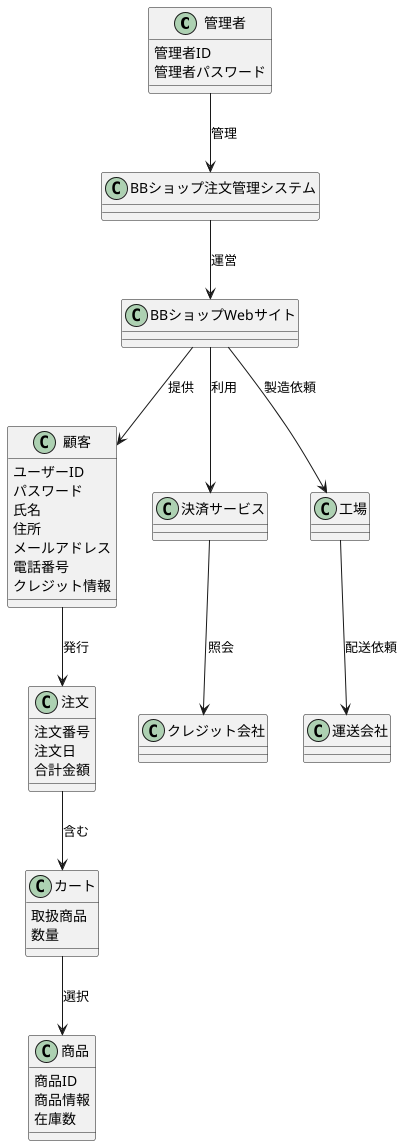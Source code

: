 @startuml bbショップドメインモデル図
skinparam classAttributeIconSize 0

'=========================
' 管理者
'=========================
class 管理者 {
  管理者ID
  管理者パスワード
}

'=========================
' 顧客
'=========================
class 顧客 {
  ユーザーID
  パスワード
  氏名
  住所
  メールアドレス
  電話番号
  クレジット情報
}

'=========================
' 商品
'=========================
class 商品 {
  商品ID
  商品情報
  在庫数
}

'=========================
' 注文
'=========================
class 注文 {
  注文番号
  注文日
  合計金額
}

'=========================
' カート
'=========================
class カート {
  取扱商品
  数量
}

'=========================
' システム・外部サービス
'=========================
class BBショップ注文管理システム
class BBショップWebサイト
class 決済サービス
class クレジット会社
class 工場
class 運送会社

'=========================
' 関連 (矢印付き)
'=========================
管理者 --> BBショップ注文管理システム : 管理
BBショップ注文管理システム --> BBショップWebサイト : 運営
BBショップWebサイト --> 顧客 : 提供
顧客 --> 注文 : 発行
注文 --> カート : 含む
カート --> 商品 : 選択
BBショップWebサイト --> 決済サービス : 利用
決済サービス --> クレジット会社 : 照会
BBショップWebサイト --> 工場 : 製造依頼
工場 --> 運送会社 : 配送依頼

@enduml

